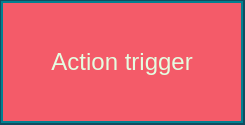 <mxfile version="14.6.13" type="device"><diagram id="gCSA29GAxFIXD66ca7AJ" name="Page-1"><mxGraphModel dx="1422" dy="794" grid="1" gridSize="10" guides="1" tooltips="1" connect="1" arrows="1" fold="1" page="1" pageScale="1" pageWidth="827" pageHeight="1169" background="#114B5F" math="0" shadow="0"><root><mxCell id="0"/><mxCell id="1" parent="0"/><mxCell id="DERh6l5XnzPHjF7-jvOm-3" value="Action trigger" style="rounded=0;whiteSpace=wrap;html=1;sketch=0;fontColor=#E4FDE1;strokeColor=#028090;fillColor=#F45B69;" vertex="1" parent="1"><mxGeometry x="354" y="10" width="120" height="60" as="geometry"/></mxCell></root></mxGraphModel></diagram></mxfile>